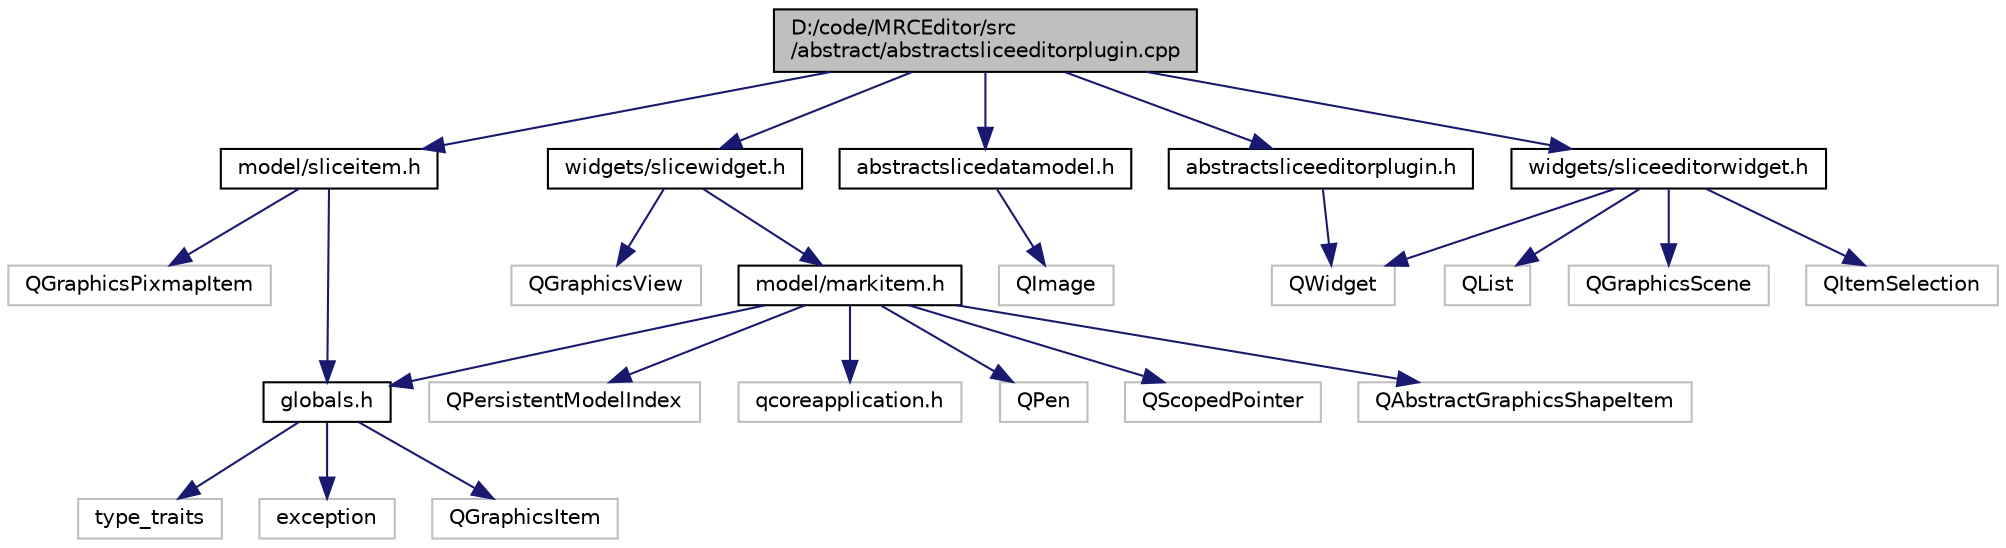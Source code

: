 digraph "D:/code/MRCEditor/src/abstract/abstractsliceeditorplugin.cpp"
{
  edge [fontname="Helvetica",fontsize="10",labelfontname="Helvetica",labelfontsize="10"];
  node [fontname="Helvetica",fontsize="10",shape=record];
  Node0 [label="D:/code/MRCEditor/src\l/abstract/abstractsliceeditorplugin.cpp",height=0.2,width=0.4,color="black", fillcolor="grey75", style="filled", fontcolor="black"];
  Node0 -> Node1 [color="midnightblue",fontsize="10",style="solid",fontname="Helvetica"];
  Node1 [label="abstractsliceeditorplugin.h",height=0.2,width=0.4,color="black", fillcolor="white", style="filled",URL="$abstractsliceeditorplugin_8h.html"];
  Node1 -> Node2 [color="midnightblue",fontsize="10",style="solid",fontname="Helvetica"];
  Node2 [label="QWidget",height=0.2,width=0.4,color="grey75", fillcolor="white", style="filled"];
  Node0 -> Node3 [color="midnightblue",fontsize="10",style="solid",fontname="Helvetica"];
  Node3 [label="model/sliceitem.h",height=0.2,width=0.4,color="black", fillcolor="white", style="filled",URL="$sliceitem_8h.html"];
  Node3 -> Node4 [color="midnightblue",fontsize="10",style="solid",fontname="Helvetica"];
  Node4 [label="QGraphicsPixmapItem",height=0.2,width=0.4,color="grey75", fillcolor="white", style="filled"];
  Node3 -> Node5 [color="midnightblue",fontsize="10",style="solid",fontname="Helvetica"];
  Node5 [label="globals.h",height=0.2,width=0.4,color="black", fillcolor="white", style="filled",URL="$globals_8h.html"];
  Node5 -> Node6 [color="midnightblue",fontsize="10",style="solid",fontname="Helvetica"];
  Node6 [label="type_traits",height=0.2,width=0.4,color="grey75", fillcolor="white", style="filled"];
  Node5 -> Node7 [color="midnightblue",fontsize="10",style="solid",fontname="Helvetica"];
  Node7 [label="exception",height=0.2,width=0.4,color="grey75", fillcolor="white", style="filled"];
  Node5 -> Node8 [color="midnightblue",fontsize="10",style="solid",fontname="Helvetica"];
  Node8 [label="QGraphicsItem",height=0.2,width=0.4,color="grey75", fillcolor="white", style="filled"];
  Node0 -> Node9 [color="midnightblue",fontsize="10",style="solid",fontname="Helvetica"];
  Node9 [label="widgets/slicewidget.h",height=0.2,width=0.4,color="black", fillcolor="white", style="filled",URL="$slicewidget_8h.html"];
  Node9 -> Node10 [color="midnightblue",fontsize="10",style="solid",fontname="Helvetica"];
  Node10 [label="QGraphicsView",height=0.2,width=0.4,color="grey75", fillcolor="white", style="filled"];
  Node9 -> Node11 [color="midnightblue",fontsize="10",style="solid",fontname="Helvetica"];
  Node11 [label="model/markitem.h",height=0.2,width=0.4,color="black", fillcolor="white", style="filled",URL="$markitem_8h.html"];
  Node11 -> Node5 [color="midnightblue",fontsize="10",style="solid",fontname="Helvetica"];
  Node11 -> Node12 [color="midnightblue",fontsize="10",style="solid",fontname="Helvetica"];
  Node12 [label="QAbstractGraphicsShapeItem",height=0.2,width=0.4,color="grey75", fillcolor="white", style="filled"];
  Node11 -> Node13 [color="midnightblue",fontsize="10",style="solid",fontname="Helvetica"];
  Node13 [label="QPersistentModelIndex",height=0.2,width=0.4,color="grey75", fillcolor="white", style="filled"];
  Node11 -> Node14 [color="midnightblue",fontsize="10",style="solid",fontname="Helvetica"];
  Node14 [label="qcoreapplication.h",height=0.2,width=0.4,color="grey75", fillcolor="white", style="filled"];
  Node11 -> Node15 [color="midnightblue",fontsize="10",style="solid",fontname="Helvetica"];
  Node15 [label="QPen",height=0.2,width=0.4,color="grey75", fillcolor="white", style="filled"];
  Node11 -> Node16 [color="midnightblue",fontsize="10",style="solid",fontname="Helvetica"];
  Node16 [label="QScopedPointer",height=0.2,width=0.4,color="grey75", fillcolor="white", style="filled"];
  Node0 -> Node17 [color="midnightblue",fontsize="10",style="solid",fontname="Helvetica"];
  Node17 [label="abstractslicedatamodel.h",height=0.2,width=0.4,color="black", fillcolor="white", style="filled",URL="$abstractslicedatamodel_8h.html"];
  Node17 -> Node18 [color="midnightblue",fontsize="10",style="solid",fontname="Helvetica"];
  Node18 [label="QImage",height=0.2,width=0.4,color="grey75", fillcolor="white", style="filled"];
  Node0 -> Node19 [color="midnightblue",fontsize="10",style="solid",fontname="Helvetica"];
  Node19 [label="widgets/sliceeditorwidget.h",height=0.2,width=0.4,color="black", fillcolor="white", style="filled",URL="$sliceeditorwidget_8h.html"];
  Node19 -> Node20 [color="midnightblue",fontsize="10",style="solid",fontname="Helvetica"];
  Node20 [label="QList",height=0.2,width=0.4,color="grey75", fillcolor="white", style="filled"];
  Node19 -> Node2 [color="midnightblue",fontsize="10",style="solid",fontname="Helvetica"];
  Node19 -> Node21 [color="midnightblue",fontsize="10",style="solid",fontname="Helvetica"];
  Node21 [label="QGraphicsScene",height=0.2,width=0.4,color="grey75", fillcolor="white", style="filled"];
  Node19 -> Node22 [color="midnightblue",fontsize="10",style="solid",fontname="Helvetica"];
  Node22 [label="QItemSelection",height=0.2,width=0.4,color="grey75", fillcolor="white", style="filled"];
}
